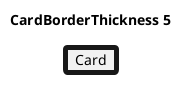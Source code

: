 @startuml
'!include ../../../plantuml-styles/plantuml-ae-skinparam-ex.iuml

skinparam CardBorderThickness 5

title CardBorderThickness 5

card Card

@enduml